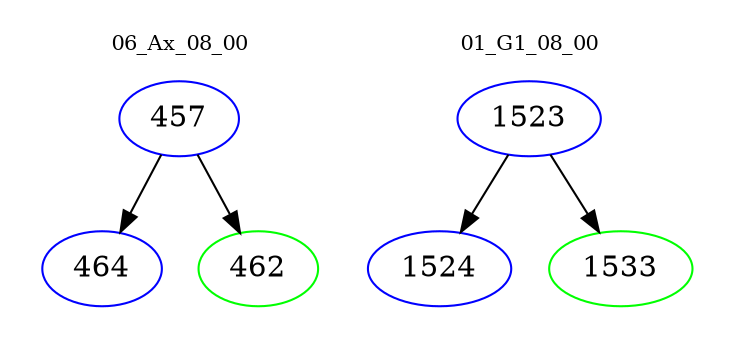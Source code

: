 digraph{
subgraph cluster_0 {
color = white
label = "06_Ax_08_00";
fontsize=10;
T0_457 [label="457", color="blue"]
T0_457 -> T0_464 [color="black"]
T0_464 [label="464", color="blue"]
T0_457 -> T0_462 [color="black"]
T0_462 [label="462", color="green"]
}
subgraph cluster_1 {
color = white
label = "01_G1_08_00";
fontsize=10;
T1_1523 [label="1523", color="blue"]
T1_1523 -> T1_1524 [color="black"]
T1_1524 [label="1524", color="blue"]
T1_1523 -> T1_1533 [color="black"]
T1_1533 [label="1533", color="green"]
}
}
